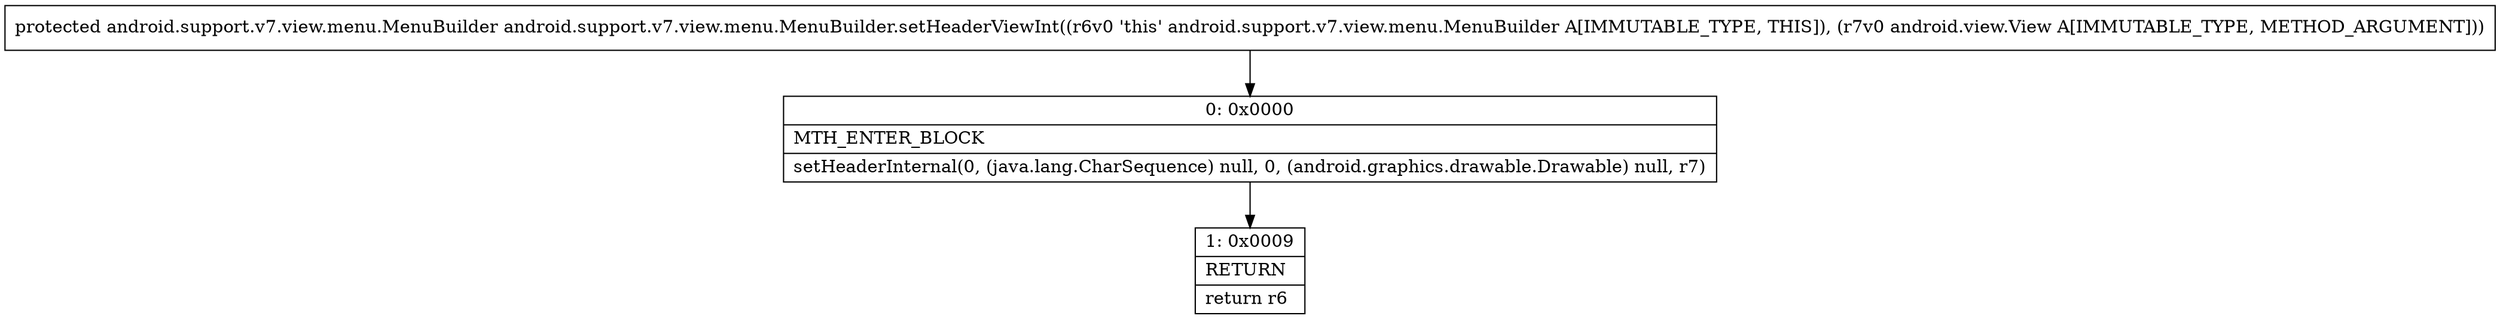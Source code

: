 digraph "CFG forandroid.support.v7.view.menu.MenuBuilder.setHeaderViewInt(Landroid\/view\/View;)Landroid\/support\/v7\/view\/menu\/MenuBuilder;" {
Node_0 [shape=record,label="{0\:\ 0x0000|MTH_ENTER_BLOCK\l|setHeaderInternal(0, (java.lang.CharSequence) null, 0, (android.graphics.drawable.Drawable) null, r7)\l}"];
Node_1 [shape=record,label="{1\:\ 0x0009|RETURN\l|return r6\l}"];
MethodNode[shape=record,label="{protected android.support.v7.view.menu.MenuBuilder android.support.v7.view.menu.MenuBuilder.setHeaderViewInt((r6v0 'this' android.support.v7.view.menu.MenuBuilder A[IMMUTABLE_TYPE, THIS]), (r7v0 android.view.View A[IMMUTABLE_TYPE, METHOD_ARGUMENT])) }"];
MethodNode -> Node_0;
Node_0 -> Node_1;
}

